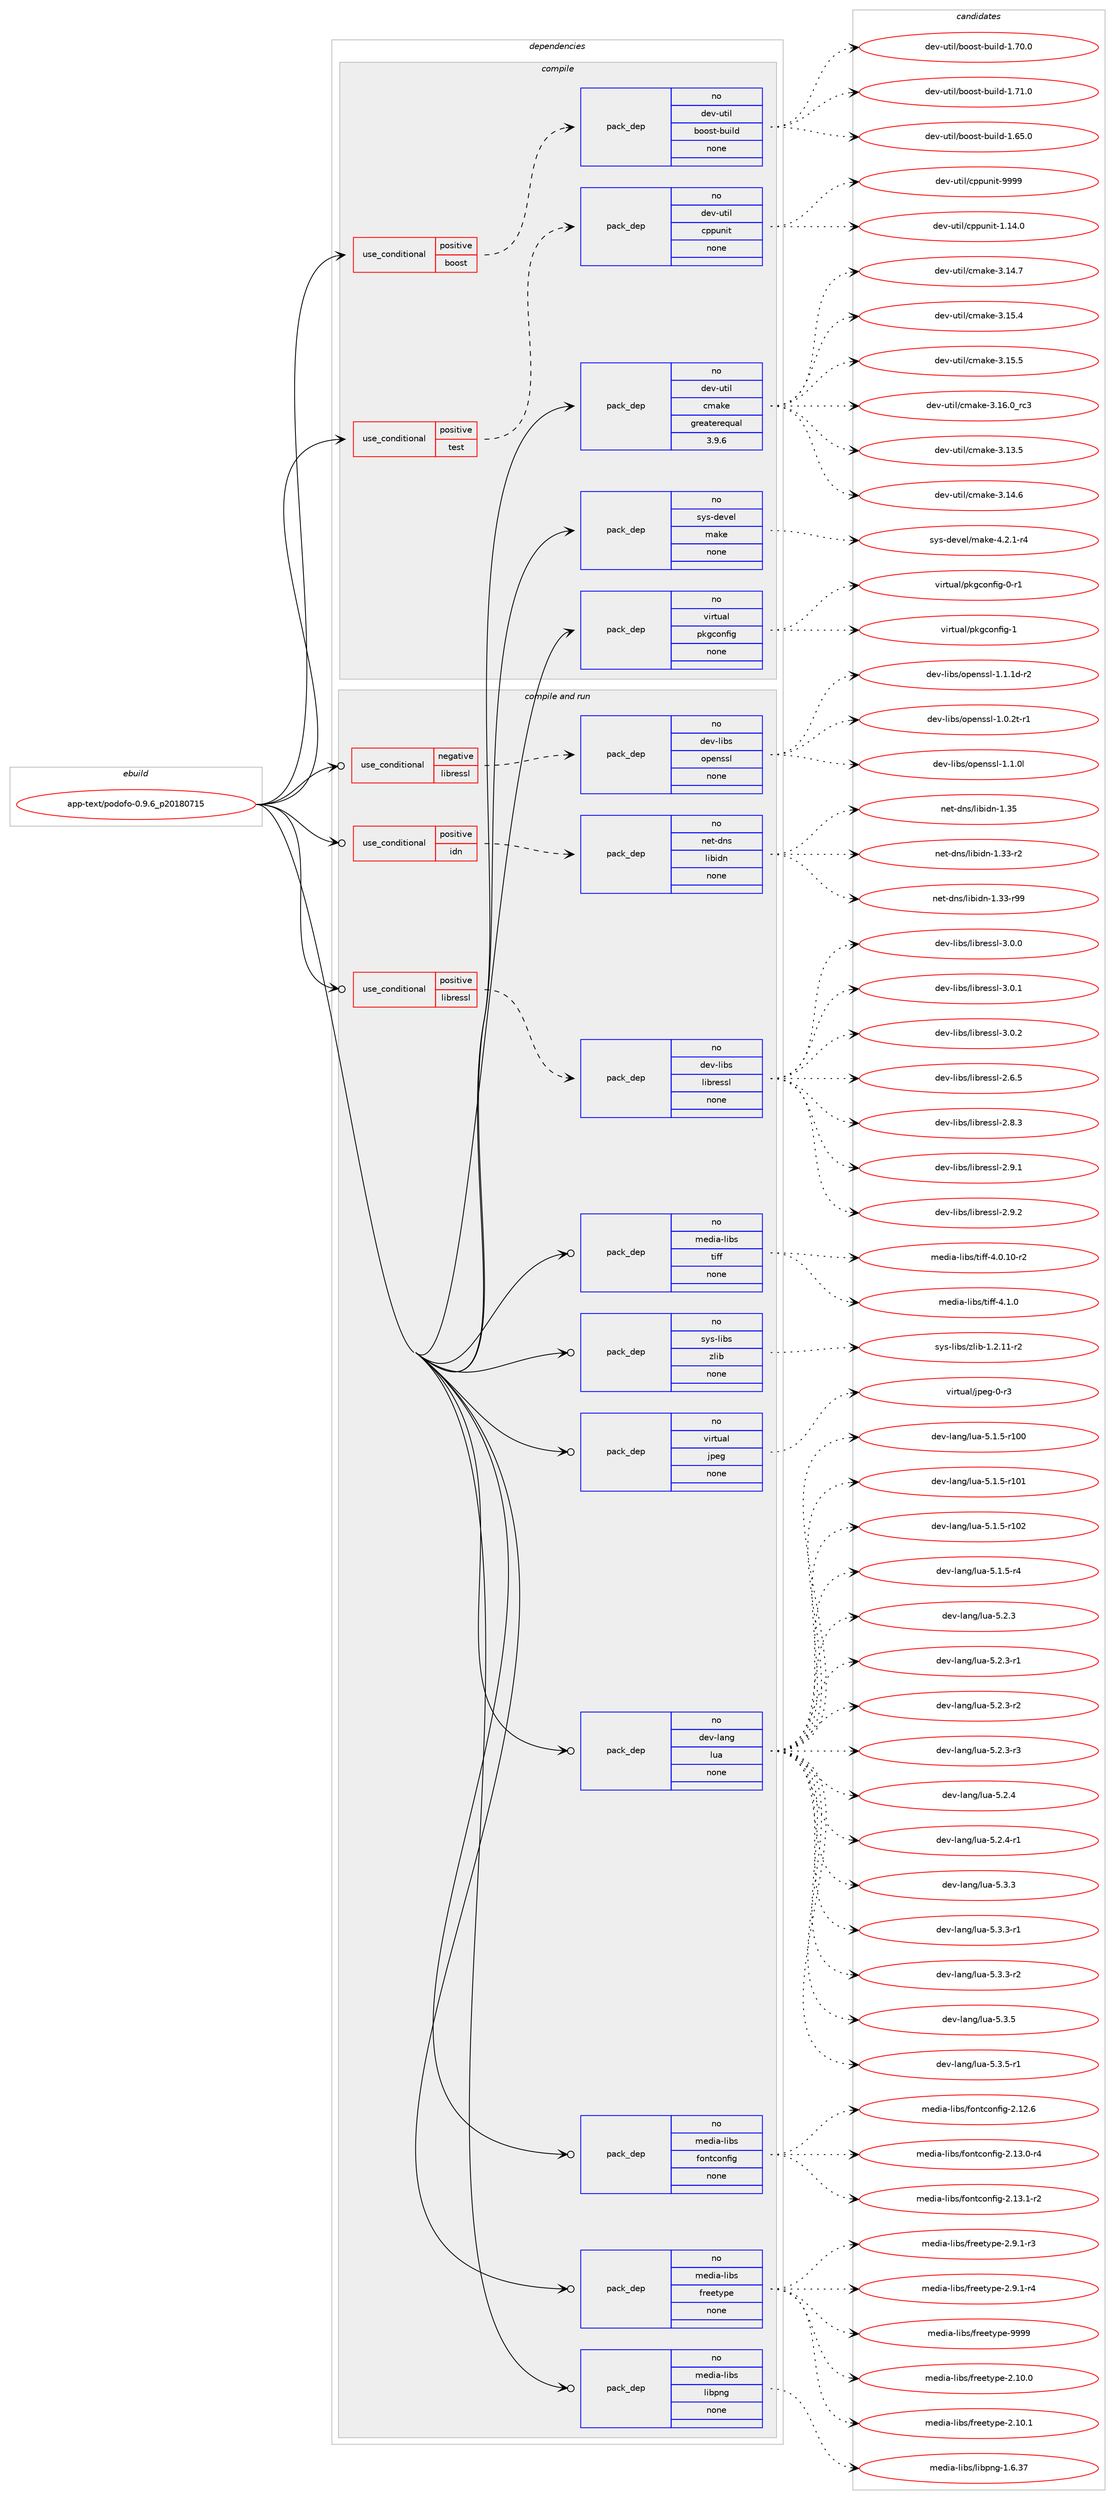 digraph prolog {

# *************
# Graph options
# *************

newrank=true;
concentrate=true;
compound=true;
graph [rankdir=LR,fontname=Helvetica,fontsize=10,ranksep=1.5];#, ranksep=2.5, nodesep=0.2];
edge  [arrowhead=vee];
node  [fontname=Helvetica,fontsize=10];

# **********
# The ebuild
# **********

subgraph cluster_leftcol {
color=gray;
rank=same;
label=<<i>ebuild</i>>;
id [label="app-text/podofo-0.9.6_p20180715", color=red, width=4, href="../app-text/podofo-0.9.6_p20180715.svg"];
}

# ****************
# The dependencies
# ****************

subgraph cluster_midcol {
color=gray;
label=<<i>dependencies</i>>;
subgraph cluster_compile {
fillcolor="#eeeeee";
style=filled;
label=<<i>compile</i>>;
subgraph cond121708 {
dependency511360 [label=<<TABLE BORDER="0" CELLBORDER="1" CELLSPACING="0" CELLPADDING="4"><TR><TD ROWSPAN="3" CELLPADDING="10">use_conditional</TD></TR><TR><TD>positive</TD></TR><TR><TD>boost</TD></TR></TABLE>>, shape=none, color=red];
subgraph pack380386 {
dependency511361 [label=<<TABLE BORDER="0" CELLBORDER="1" CELLSPACING="0" CELLPADDING="4" WIDTH="220"><TR><TD ROWSPAN="6" CELLPADDING="30">pack_dep</TD></TR><TR><TD WIDTH="110">no</TD></TR><TR><TD>dev-util</TD></TR><TR><TD>boost-build</TD></TR><TR><TD>none</TD></TR><TR><TD></TD></TR></TABLE>>, shape=none, color=blue];
}
dependency511360:e -> dependency511361:w [weight=20,style="dashed",arrowhead="vee"];
}
id:e -> dependency511360:w [weight=20,style="solid",arrowhead="vee"];
subgraph cond121709 {
dependency511362 [label=<<TABLE BORDER="0" CELLBORDER="1" CELLSPACING="0" CELLPADDING="4"><TR><TD ROWSPAN="3" CELLPADDING="10">use_conditional</TD></TR><TR><TD>positive</TD></TR><TR><TD>test</TD></TR></TABLE>>, shape=none, color=red];
subgraph pack380387 {
dependency511363 [label=<<TABLE BORDER="0" CELLBORDER="1" CELLSPACING="0" CELLPADDING="4" WIDTH="220"><TR><TD ROWSPAN="6" CELLPADDING="30">pack_dep</TD></TR><TR><TD WIDTH="110">no</TD></TR><TR><TD>dev-util</TD></TR><TR><TD>cppunit</TD></TR><TR><TD>none</TD></TR><TR><TD></TD></TR></TABLE>>, shape=none, color=blue];
}
dependency511362:e -> dependency511363:w [weight=20,style="dashed",arrowhead="vee"];
}
id:e -> dependency511362:w [weight=20,style="solid",arrowhead="vee"];
subgraph pack380388 {
dependency511364 [label=<<TABLE BORDER="0" CELLBORDER="1" CELLSPACING="0" CELLPADDING="4" WIDTH="220"><TR><TD ROWSPAN="6" CELLPADDING="30">pack_dep</TD></TR><TR><TD WIDTH="110">no</TD></TR><TR><TD>dev-util</TD></TR><TR><TD>cmake</TD></TR><TR><TD>greaterequal</TD></TR><TR><TD>3.9.6</TD></TR></TABLE>>, shape=none, color=blue];
}
id:e -> dependency511364:w [weight=20,style="solid",arrowhead="vee"];
subgraph pack380389 {
dependency511365 [label=<<TABLE BORDER="0" CELLBORDER="1" CELLSPACING="0" CELLPADDING="4" WIDTH="220"><TR><TD ROWSPAN="6" CELLPADDING="30">pack_dep</TD></TR><TR><TD WIDTH="110">no</TD></TR><TR><TD>sys-devel</TD></TR><TR><TD>make</TD></TR><TR><TD>none</TD></TR><TR><TD></TD></TR></TABLE>>, shape=none, color=blue];
}
id:e -> dependency511365:w [weight=20,style="solid",arrowhead="vee"];
subgraph pack380390 {
dependency511366 [label=<<TABLE BORDER="0" CELLBORDER="1" CELLSPACING="0" CELLPADDING="4" WIDTH="220"><TR><TD ROWSPAN="6" CELLPADDING="30">pack_dep</TD></TR><TR><TD WIDTH="110">no</TD></TR><TR><TD>virtual</TD></TR><TR><TD>pkgconfig</TD></TR><TR><TD>none</TD></TR><TR><TD></TD></TR></TABLE>>, shape=none, color=blue];
}
id:e -> dependency511366:w [weight=20,style="solid",arrowhead="vee"];
}
subgraph cluster_compileandrun {
fillcolor="#eeeeee";
style=filled;
label=<<i>compile and run</i>>;
subgraph cond121710 {
dependency511367 [label=<<TABLE BORDER="0" CELLBORDER="1" CELLSPACING="0" CELLPADDING="4"><TR><TD ROWSPAN="3" CELLPADDING="10">use_conditional</TD></TR><TR><TD>negative</TD></TR><TR><TD>libressl</TD></TR></TABLE>>, shape=none, color=red];
subgraph pack380391 {
dependency511368 [label=<<TABLE BORDER="0" CELLBORDER="1" CELLSPACING="0" CELLPADDING="4" WIDTH="220"><TR><TD ROWSPAN="6" CELLPADDING="30">pack_dep</TD></TR><TR><TD WIDTH="110">no</TD></TR><TR><TD>dev-libs</TD></TR><TR><TD>openssl</TD></TR><TR><TD>none</TD></TR><TR><TD></TD></TR></TABLE>>, shape=none, color=blue];
}
dependency511367:e -> dependency511368:w [weight=20,style="dashed",arrowhead="vee"];
}
id:e -> dependency511367:w [weight=20,style="solid",arrowhead="odotvee"];
subgraph cond121711 {
dependency511369 [label=<<TABLE BORDER="0" CELLBORDER="1" CELLSPACING="0" CELLPADDING="4"><TR><TD ROWSPAN="3" CELLPADDING="10">use_conditional</TD></TR><TR><TD>positive</TD></TR><TR><TD>idn</TD></TR></TABLE>>, shape=none, color=red];
subgraph pack380392 {
dependency511370 [label=<<TABLE BORDER="0" CELLBORDER="1" CELLSPACING="0" CELLPADDING="4" WIDTH="220"><TR><TD ROWSPAN="6" CELLPADDING="30">pack_dep</TD></TR><TR><TD WIDTH="110">no</TD></TR><TR><TD>net-dns</TD></TR><TR><TD>libidn</TD></TR><TR><TD>none</TD></TR><TR><TD></TD></TR></TABLE>>, shape=none, color=blue];
}
dependency511369:e -> dependency511370:w [weight=20,style="dashed",arrowhead="vee"];
}
id:e -> dependency511369:w [weight=20,style="solid",arrowhead="odotvee"];
subgraph cond121712 {
dependency511371 [label=<<TABLE BORDER="0" CELLBORDER="1" CELLSPACING="0" CELLPADDING="4"><TR><TD ROWSPAN="3" CELLPADDING="10">use_conditional</TD></TR><TR><TD>positive</TD></TR><TR><TD>libressl</TD></TR></TABLE>>, shape=none, color=red];
subgraph pack380393 {
dependency511372 [label=<<TABLE BORDER="0" CELLBORDER="1" CELLSPACING="0" CELLPADDING="4" WIDTH="220"><TR><TD ROWSPAN="6" CELLPADDING="30">pack_dep</TD></TR><TR><TD WIDTH="110">no</TD></TR><TR><TD>dev-libs</TD></TR><TR><TD>libressl</TD></TR><TR><TD>none</TD></TR><TR><TD></TD></TR></TABLE>>, shape=none, color=blue];
}
dependency511371:e -> dependency511372:w [weight=20,style="dashed",arrowhead="vee"];
}
id:e -> dependency511371:w [weight=20,style="solid",arrowhead="odotvee"];
subgraph pack380394 {
dependency511373 [label=<<TABLE BORDER="0" CELLBORDER="1" CELLSPACING="0" CELLPADDING="4" WIDTH="220"><TR><TD ROWSPAN="6" CELLPADDING="30">pack_dep</TD></TR><TR><TD WIDTH="110">no</TD></TR><TR><TD>dev-lang</TD></TR><TR><TD>lua</TD></TR><TR><TD>none</TD></TR><TR><TD></TD></TR></TABLE>>, shape=none, color=blue];
}
id:e -> dependency511373:w [weight=20,style="solid",arrowhead="odotvee"];
subgraph pack380395 {
dependency511374 [label=<<TABLE BORDER="0" CELLBORDER="1" CELLSPACING="0" CELLPADDING="4" WIDTH="220"><TR><TD ROWSPAN="6" CELLPADDING="30">pack_dep</TD></TR><TR><TD WIDTH="110">no</TD></TR><TR><TD>media-libs</TD></TR><TR><TD>fontconfig</TD></TR><TR><TD>none</TD></TR><TR><TD></TD></TR></TABLE>>, shape=none, color=blue];
}
id:e -> dependency511374:w [weight=20,style="solid",arrowhead="odotvee"];
subgraph pack380396 {
dependency511375 [label=<<TABLE BORDER="0" CELLBORDER="1" CELLSPACING="0" CELLPADDING="4" WIDTH="220"><TR><TD ROWSPAN="6" CELLPADDING="30">pack_dep</TD></TR><TR><TD WIDTH="110">no</TD></TR><TR><TD>media-libs</TD></TR><TR><TD>freetype</TD></TR><TR><TD>none</TD></TR><TR><TD></TD></TR></TABLE>>, shape=none, color=blue];
}
id:e -> dependency511375:w [weight=20,style="solid",arrowhead="odotvee"];
subgraph pack380397 {
dependency511376 [label=<<TABLE BORDER="0" CELLBORDER="1" CELLSPACING="0" CELLPADDING="4" WIDTH="220"><TR><TD ROWSPAN="6" CELLPADDING="30">pack_dep</TD></TR><TR><TD WIDTH="110">no</TD></TR><TR><TD>media-libs</TD></TR><TR><TD>libpng</TD></TR><TR><TD>none</TD></TR><TR><TD></TD></TR></TABLE>>, shape=none, color=blue];
}
id:e -> dependency511376:w [weight=20,style="solid",arrowhead="odotvee"];
subgraph pack380398 {
dependency511377 [label=<<TABLE BORDER="0" CELLBORDER="1" CELLSPACING="0" CELLPADDING="4" WIDTH="220"><TR><TD ROWSPAN="6" CELLPADDING="30">pack_dep</TD></TR><TR><TD WIDTH="110">no</TD></TR><TR><TD>media-libs</TD></TR><TR><TD>tiff</TD></TR><TR><TD>none</TD></TR><TR><TD></TD></TR></TABLE>>, shape=none, color=blue];
}
id:e -> dependency511377:w [weight=20,style="solid",arrowhead="odotvee"];
subgraph pack380399 {
dependency511378 [label=<<TABLE BORDER="0" CELLBORDER="1" CELLSPACING="0" CELLPADDING="4" WIDTH="220"><TR><TD ROWSPAN="6" CELLPADDING="30">pack_dep</TD></TR><TR><TD WIDTH="110">no</TD></TR><TR><TD>sys-libs</TD></TR><TR><TD>zlib</TD></TR><TR><TD>none</TD></TR><TR><TD></TD></TR></TABLE>>, shape=none, color=blue];
}
id:e -> dependency511378:w [weight=20,style="solid",arrowhead="odotvee"];
subgraph pack380400 {
dependency511379 [label=<<TABLE BORDER="0" CELLBORDER="1" CELLSPACING="0" CELLPADDING="4" WIDTH="220"><TR><TD ROWSPAN="6" CELLPADDING="30">pack_dep</TD></TR><TR><TD WIDTH="110">no</TD></TR><TR><TD>virtual</TD></TR><TR><TD>jpeg</TD></TR><TR><TD>none</TD></TR><TR><TD></TD></TR></TABLE>>, shape=none, color=blue];
}
id:e -> dependency511379:w [weight=20,style="solid",arrowhead="odotvee"];
}
subgraph cluster_run {
fillcolor="#eeeeee";
style=filled;
label=<<i>run</i>>;
}
}

# **************
# The candidates
# **************

subgraph cluster_choices {
rank=same;
color=gray;
label=<<i>candidates</i>>;

subgraph choice380386 {
color=black;
nodesep=1;
choice100101118451171161051084798111111115116459811710510810045494654534648 [label="dev-util/boost-build-1.65.0", color=red, width=4,href="../dev-util/boost-build-1.65.0.svg"];
choice100101118451171161051084798111111115116459811710510810045494655484648 [label="dev-util/boost-build-1.70.0", color=red, width=4,href="../dev-util/boost-build-1.70.0.svg"];
choice100101118451171161051084798111111115116459811710510810045494655494648 [label="dev-util/boost-build-1.71.0", color=red, width=4,href="../dev-util/boost-build-1.71.0.svg"];
dependency511361:e -> choice100101118451171161051084798111111115116459811710510810045494654534648:w [style=dotted,weight="100"];
dependency511361:e -> choice100101118451171161051084798111111115116459811710510810045494655484648:w [style=dotted,weight="100"];
dependency511361:e -> choice100101118451171161051084798111111115116459811710510810045494655494648:w [style=dotted,weight="100"];
}
subgraph choice380387 {
color=black;
nodesep=1;
choice10010111845117116105108479911211211711010511645494649524648 [label="dev-util/cppunit-1.14.0", color=red, width=4,href="../dev-util/cppunit-1.14.0.svg"];
choice1001011184511711610510847991121121171101051164557575757 [label="dev-util/cppunit-9999", color=red, width=4,href="../dev-util/cppunit-9999.svg"];
dependency511363:e -> choice10010111845117116105108479911211211711010511645494649524648:w [style=dotted,weight="100"];
dependency511363:e -> choice1001011184511711610510847991121121171101051164557575757:w [style=dotted,weight="100"];
}
subgraph choice380388 {
color=black;
nodesep=1;
choice1001011184511711610510847991099710710145514649514653 [label="dev-util/cmake-3.13.5", color=red, width=4,href="../dev-util/cmake-3.13.5.svg"];
choice1001011184511711610510847991099710710145514649524654 [label="dev-util/cmake-3.14.6", color=red, width=4,href="../dev-util/cmake-3.14.6.svg"];
choice1001011184511711610510847991099710710145514649524655 [label="dev-util/cmake-3.14.7", color=red, width=4,href="../dev-util/cmake-3.14.7.svg"];
choice1001011184511711610510847991099710710145514649534652 [label="dev-util/cmake-3.15.4", color=red, width=4,href="../dev-util/cmake-3.15.4.svg"];
choice1001011184511711610510847991099710710145514649534653 [label="dev-util/cmake-3.15.5", color=red, width=4,href="../dev-util/cmake-3.15.5.svg"];
choice1001011184511711610510847991099710710145514649544648951149951 [label="dev-util/cmake-3.16.0_rc3", color=red, width=4,href="../dev-util/cmake-3.16.0_rc3.svg"];
dependency511364:e -> choice1001011184511711610510847991099710710145514649514653:w [style=dotted,weight="100"];
dependency511364:e -> choice1001011184511711610510847991099710710145514649524654:w [style=dotted,weight="100"];
dependency511364:e -> choice1001011184511711610510847991099710710145514649524655:w [style=dotted,weight="100"];
dependency511364:e -> choice1001011184511711610510847991099710710145514649534652:w [style=dotted,weight="100"];
dependency511364:e -> choice1001011184511711610510847991099710710145514649534653:w [style=dotted,weight="100"];
dependency511364:e -> choice1001011184511711610510847991099710710145514649544648951149951:w [style=dotted,weight="100"];
}
subgraph choice380389 {
color=black;
nodesep=1;
choice1151211154510010111810110847109971071014552465046494511452 [label="sys-devel/make-4.2.1-r4", color=red, width=4,href="../sys-devel/make-4.2.1-r4.svg"];
dependency511365:e -> choice1151211154510010111810110847109971071014552465046494511452:w [style=dotted,weight="100"];
}
subgraph choice380390 {
color=black;
nodesep=1;
choice11810511411611797108471121071039911111010210510345484511449 [label="virtual/pkgconfig-0-r1", color=red, width=4,href="../virtual/pkgconfig-0-r1.svg"];
choice1181051141161179710847112107103991111101021051034549 [label="virtual/pkgconfig-1", color=red, width=4,href="../virtual/pkgconfig-1.svg"];
dependency511366:e -> choice11810511411611797108471121071039911111010210510345484511449:w [style=dotted,weight="100"];
dependency511366:e -> choice1181051141161179710847112107103991111101021051034549:w [style=dotted,weight="100"];
}
subgraph choice380391 {
color=black;
nodesep=1;
choice1001011184510810598115471111121011101151151084549464846501164511449 [label="dev-libs/openssl-1.0.2t-r1", color=red, width=4,href="../dev-libs/openssl-1.0.2t-r1.svg"];
choice100101118451081059811547111112101110115115108454946494648108 [label="dev-libs/openssl-1.1.0l", color=red, width=4,href="../dev-libs/openssl-1.1.0l.svg"];
choice1001011184510810598115471111121011101151151084549464946491004511450 [label="dev-libs/openssl-1.1.1d-r2", color=red, width=4,href="../dev-libs/openssl-1.1.1d-r2.svg"];
dependency511368:e -> choice1001011184510810598115471111121011101151151084549464846501164511449:w [style=dotted,weight="100"];
dependency511368:e -> choice100101118451081059811547111112101110115115108454946494648108:w [style=dotted,weight="100"];
dependency511368:e -> choice1001011184510810598115471111121011101151151084549464946491004511450:w [style=dotted,weight="100"];
}
subgraph choice380392 {
color=black;
nodesep=1;
choice11010111645100110115471081059810510011045494651514511450 [label="net-dns/libidn-1.33-r2", color=red, width=4,href="../net-dns/libidn-1.33-r2.svg"];
choice1101011164510011011547108105981051001104549465151451145757 [label="net-dns/libidn-1.33-r99", color=red, width=4,href="../net-dns/libidn-1.33-r99.svg"];
choice1101011164510011011547108105981051001104549465153 [label="net-dns/libidn-1.35", color=red, width=4,href="../net-dns/libidn-1.35.svg"];
dependency511370:e -> choice11010111645100110115471081059810510011045494651514511450:w [style=dotted,weight="100"];
dependency511370:e -> choice1101011164510011011547108105981051001104549465151451145757:w [style=dotted,weight="100"];
dependency511370:e -> choice1101011164510011011547108105981051001104549465153:w [style=dotted,weight="100"];
}
subgraph choice380393 {
color=black;
nodesep=1;
choice10010111845108105981154710810598114101115115108455046544653 [label="dev-libs/libressl-2.6.5", color=red, width=4,href="../dev-libs/libressl-2.6.5.svg"];
choice10010111845108105981154710810598114101115115108455046564651 [label="dev-libs/libressl-2.8.3", color=red, width=4,href="../dev-libs/libressl-2.8.3.svg"];
choice10010111845108105981154710810598114101115115108455046574649 [label="dev-libs/libressl-2.9.1", color=red, width=4,href="../dev-libs/libressl-2.9.1.svg"];
choice10010111845108105981154710810598114101115115108455046574650 [label="dev-libs/libressl-2.9.2", color=red, width=4,href="../dev-libs/libressl-2.9.2.svg"];
choice10010111845108105981154710810598114101115115108455146484648 [label="dev-libs/libressl-3.0.0", color=red, width=4,href="../dev-libs/libressl-3.0.0.svg"];
choice10010111845108105981154710810598114101115115108455146484649 [label="dev-libs/libressl-3.0.1", color=red, width=4,href="../dev-libs/libressl-3.0.1.svg"];
choice10010111845108105981154710810598114101115115108455146484650 [label="dev-libs/libressl-3.0.2", color=red, width=4,href="../dev-libs/libressl-3.0.2.svg"];
dependency511372:e -> choice10010111845108105981154710810598114101115115108455046544653:w [style=dotted,weight="100"];
dependency511372:e -> choice10010111845108105981154710810598114101115115108455046564651:w [style=dotted,weight="100"];
dependency511372:e -> choice10010111845108105981154710810598114101115115108455046574649:w [style=dotted,weight="100"];
dependency511372:e -> choice10010111845108105981154710810598114101115115108455046574650:w [style=dotted,weight="100"];
dependency511372:e -> choice10010111845108105981154710810598114101115115108455146484648:w [style=dotted,weight="100"];
dependency511372:e -> choice10010111845108105981154710810598114101115115108455146484649:w [style=dotted,weight="100"];
dependency511372:e -> choice10010111845108105981154710810598114101115115108455146484650:w [style=dotted,weight="100"];
}
subgraph choice380394 {
color=black;
nodesep=1;
choice1001011184510897110103471081179745534649465345114494848 [label="dev-lang/lua-5.1.5-r100", color=red, width=4,href="../dev-lang/lua-5.1.5-r100.svg"];
choice1001011184510897110103471081179745534649465345114494849 [label="dev-lang/lua-5.1.5-r101", color=red, width=4,href="../dev-lang/lua-5.1.5-r101.svg"];
choice1001011184510897110103471081179745534649465345114494850 [label="dev-lang/lua-5.1.5-r102", color=red, width=4,href="../dev-lang/lua-5.1.5-r102.svg"];
choice100101118451089711010347108117974553464946534511452 [label="dev-lang/lua-5.1.5-r4", color=red, width=4,href="../dev-lang/lua-5.1.5-r4.svg"];
choice10010111845108971101034710811797455346504651 [label="dev-lang/lua-5.2.3", color=red, width=4,href="../dev-lang/lua-5.2.3.svg"];
choice100101118451089711010347108117974553465046514511449 [label="dev-lang/lua-5.2.3-r1", color=red, width=4,href="../dev-lang/lua-5.2.3-r1.svg"];
choice100101118451089711010347108117974553465046514511450 [label="dev-lang/lua-5.2.3-r2", color=red, width=4,href="../dev-lang/lua-5.2.3-r2.svg"];
choice100101118451089711010347108117974553465046514511451 [label="dev-lang/lua-5.2.3-r3", color=red, width=4,href="../dev-lang/lua-5.2.3-r3.svg"];
choice10010111845108971101034710811797455346504652 [label="dev-lang/lua-5.2.4", color=red, width=4,href="../dev-lang/lua-5.2.4.svg"];
choice100101118451089711010347108117974553465046524511449 [label="dev-lang/lua-5.2.4-r1", color=red, width=4,href="../dev-lang/lua-5.2.4-r1.svg"];
choice10010111845108971101034710811797455346514651 [label="dev-lang/lua-5.3.3", color=red, width=4,href="../dev-lang/lua-5.3.3.svg"];
choice100101118451089711010347108117974553465146514511449 [label="dev-lang/lua-5.3.3-r1", color=red, width=4,href="../dev-lang/lua-5.3.3-r1.svg"];
choice100101118451089711010347108117974553465146514511450 [label="dev-lang/lua-5.3.3-r2", color=red, width=4,href="../dev-lang/lua-5.3.3-r2.svg"];
choice10010111845108971101034710811797455346514653 [label="dev-lang/lua-5.3.5", color=red, width=4,href="../dev-lang/lua-5.3.5.svg"];
choice100101118451089711010347108117974553465146534511449 [label="dev-lang/lua-5.3.5-r1", color=red, width=4,href="../dev-lang/lua-5.3.5-r1.svg"];
dependency511373:e -> choice1001011184510897110103471081179745534649465345114494848:w [style=dotted,weight="100"];
dependency511373:e -> choice1001011184510897110103471081179745534649465345114494849:w [style=dotted,weight="100"];
dependency511373:e -> choice1001011184510897110103471081179745534649465345114494850:w [style=dotted,weight="100"];
dependency511373:e -> choice100101118451089711010347108117974553464946534511452:w [style=dotted,weight="100"];
dependency511373:e -> choice10010111845108971101034710811797455346504651:w [style=dotted,weight="100"];
dependency511373:e -> choice100101118451089711010347108117974553465046514511449:w [style=dotted,weight="100"];
dependency511373:e -> choice100101118451089711010347108117974553465046514511450:w [style=dotted,weight="100"];
dependency511373:e -> choice100101118451089711010347108117974553465046514511451:w [style=dotted,weight="100"];
dependency511373:e -> choice10010111845108971101034710811797455346504652:w [style=dotted,weight="100"];
dependency511373:e -> choice100101118451089711010347108117974553465046524511449:w [style=dotted,weight="100"];
dependency511373:e -> choice10010111845108971101034710811797455346514651:w [style=dotted,weight="100"];
dependency511373:e -> choice100101118451089711010347108117974553465146514511449:w [style=dotted,weight="100"];
dependency511373:e -> choice100101118451089711010347108117974553465146514511450:w [style=dotted,weight="100"];
dependency511373:e -> choice10010111845108971101034710811797455346514653:w [style=dotted,weight="100"];
dependency511373:e -> choice100101118451089711010347108117974553465146534511449:w [style=dotted,weight="100"];
}
subgraph choice380395 {
color=black;
nodesep=1;
choice109101100105974510810598115471021111101169911111010210510345504649504654 [label="media-libs/fontconfig-2.12.6", color=red, width=4,href="../media-libs/fontconfig-2.12.6.svg"];
choice1091011001059745108105981154710211111011699111110102105103455046495146484511452 [label="media-libs/fontconfig-2.13.0-r4", color=red, width=4,href="../media-libs/fontconfig-2.13.0-r4.svg"];
choice1091011001059745108105981154710211111011699111110102105103455046495146494511450 [label="media-libs/fontconfig-2.13.1-r2", color=red, width=4,href="../media-libs/fontconfig-2.13.1-r2.svg"];
dependency511374:e -> choice109101100105974510810598115471021111101169911111010210510345504649504654:w [style=dotted,weight="100"];
dependency511374:e -> choice1091011001059745108105981154710211111011699111110102105103455046495146484511452:w [style=dotted,weight="100"];
dependency511374:e -> choice1091011001059745108105981154710211111011699111110102105103455046495146494511450:w [style=dotted,weight="100"];
}
subgraph choice380396 {
color=black;
nodesep=1;
choice1091011001059745108105981154710211410110111612111210145504649484648 [label="media-libs/freetype-2.10.0", color=red, width=4,href="../media-libs/freetype-2.10.0.svg"];
choice1091011001059745108105981154710211410110111612111210145504649484649 [label="media-libs/freetype-2.10.1", color=red, width=4,href="../media-libs/freetype-2.10.1.svg"];
choice109101100105974510810598115471021141011011161211121014550465746494511451 [label="media-libs/freetype-2.9.1-r3", color=red, width=4,href="../media-libs/freetype-2.9.1-r3.svg"];
choice109101100105974510810598115471021141011011161211121014550465746494511452 [label="media-libs/freetype-2.9.1-r4", color=red, width=4,href="../media-libs/freetype-2.9.1-r4.svg"];
choice109101100105974510810598115471021141011011161211121014557575757 [label="media-libs/freetype-9999", color=red, width=4,href="../media-libs/freetype-9999.svg"];
dependency511375:e -> choice1091011001059745108105981154710211410110111612111210145504649484648:w [style=dotted,weight="100"];
dependency511375:e -> choice1091011001059745108105981154710211410110111612111210145504649484649:w [style=dotted,weight="100"];
dependency511375:e -> choice109101100105974510810598115471021141011011161211121014550465746494511451:w [style=dotted,weight="100"];
dependency511375:e -> choice109101100105974510810598115471021141011011161211121014550465746494511452:w [style=dotted,weight="100"];
dependency511375:e -> choice109101100105974510810598115471021141011011161211121014557575757:w [style=dotted,weight="100"];
}
subgraph choice380397 {
color=black;
nodesep=1;
choice109101100105974510810598115471081059811211010345494654465155 [label="media-libs/libpng-1.6.37", color=red, width=4,href="../media-libs/libpng-1.6.37.svg"];
dependency511376:e -> choice109101100105974510810598115471081059811211010345494654465155:w [style=dotted,weight="100"];
}
subgraph choice380398 {
color=black;
nodesep=1;
choice10910110010597451081059811547116105102102455246484649484511450 [label="media-libs/tiff-4.0.10-r2", color=red, width=4,href="../media-libs/tiff-4.0.10-r2.svg"];
choice10910110010597451081059811547116105102102455246494648 [label="media-libs/tiff-4.1.0", color=red, width=4,href="../media-libs/tiff-4.1.0.svg"];
dependency511377:e -> choice10910110010597451081059811547116105102102455246484649484511450:w [style=dotted,weight="100"];
dependency511377:e -> choice10910110010597451081059811547116105102102455246494648:w [style=dotted,weight="100"];
}
subgraph choice380399 {
color=black;
nodesep=1;
choice11512111545108105981154712210810598454946504649494511450 [label="sys-libs/zlib-1.2.11-r2", color=red, width=4,href="../sys-libs/zlib-1.2.11-r2.svg"];
dependency511378:e -> choice11512111545108105981154712210810598454946504649494511450:w [style=dotted,weight="100"];
}
subgraph choice380400 {
color=black;
nodesep=1;
choice118105114116117971084710611210110345484511451 [label="virtual/jpeg-0-r3", color=red, width=4,href="../virtual/jpeg-0-r3.svg"];
dependency511379:e -> choice118105114116117971084710611210110345484511451:w [style=dotted,weight="100"];
}
}

}
